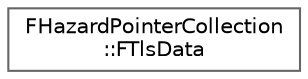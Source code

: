 digraph "Graphical Class Hierarchy"
{
 // INTERACTIVE_SVG=YES
 // LATEX_PDF_SIZE
  bgcolor="transparent";
  edge [fontname=Helvetica,fontsize=10,labelfontname=Helvetica,labelfontsize=10];
  node [fontname=Helvetica,fontsize=10,shape=box,height=0.2,width=0.4];
  rankdir="LR";
  Node0 [id="Node000000",label="FHazardPointerCollection\l::FTlsData",height=0.2,width=0.4,color="grey40", fillcolor="white", style="filled",URL="$d2/d2a/structFHazardPointerCollection_1_1FTlsData.html",tooltip=" "];
}
